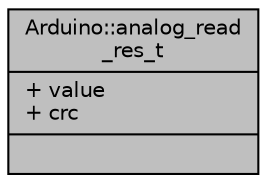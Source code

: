 digraph "Arduino::analog_read_res_t"
{
  edge [fontname="Helvetica",fontsize="10",labelfontname="Helvetica",labelfontsize="10"];
  node [fontname="Helvetica",fontsize="10",shape=record];
  Node1 [label="{Arduino::analog_read\l_res_t\n|+ value\l+ crc\l|}",height=0.2,width=0.4,color="black", fillcolor="grey75", style="filled", fontcolor="black"];
}
